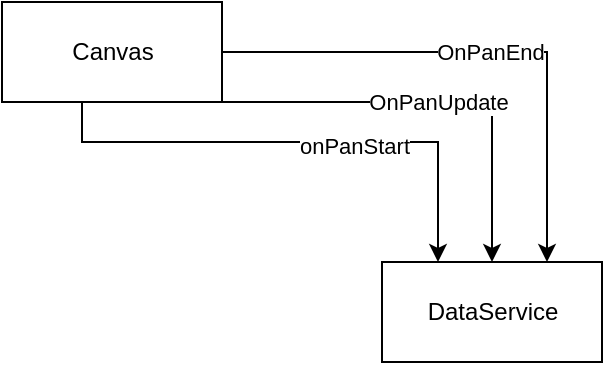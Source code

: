 <mxfile version="18.2.0" type="device"><diagram id="kt-UVmCBmM6dSBSFrkWE" name="Page-1"><mxGraphModel dx="395" dy="218" grid="1" gridSize="10" guides="1" tooltips="1" connect="1" arrows="1" fold="1" page="1" pageScale="1" pageWidth="827" pageHeight="1169" math="0" shadow="0"><root><mxCell id="0"/><mxCell id="1" parent="0"/><mxCell id="VSgm-Kks6GTRQxe7LTGg-3" style="edgeStyle=orthogonalEdgeStyle;rounded=0;orthogonalLoop=1;jettySize=auto;html=1;entryX=0.25;entryY=0;entryDx=0;entryDy=0;" edge="1" parent="1" source="VSgm-Kks6GTRQxe7LTGg-1" target="VSgm-Kks6GTRQxe7LTGg-2"><mxGeometry relative="1" as="geometry"><Array as="points"><mxPoint x="160" y="180"/><mxPoint x="338" y="180"/><mxPoint x="338" y="240"/></Array></mxGeometry></mxCell><mxCell id="VSgm-Kks6GTRQxe7LTGg-4" value="onPanStart" style="edgeLabel;html=1;align=center;verticalAlign=middle;resizable=0;points=[];" vertex="1" connectable="0" parent="VSgm-Kks6GTRQxe7LTGg-3"><mxGeometry x="0.208" y="-2" relative="1" as="geometry"><mxPoint as="offset"/></mxGeometry></mxCell><mxCell id="VSgm-Kks6GTRQxe7LTGg-5" value="OnPanUpdate" style="edgeStyle=orthogonalEdgeStyle;rounded=0;orthogonalLoop=1;jettySize=auto;html=1;entryX=0.5;entryY=0;entryDx=0;entryDy=0;" edge="1" parent="1" source="VSgm-Kks6GTRQxe7LTGg-1" target="VSgm-Kks6GTRQxe7LTGg-2"><mxGeometry relative="1" as="geometry"><mxPoint x="330" y="200" as="targetPoint"/><Array as="points"><mxPoint x="365" y="160"/></Array></mxGeometry></mxCell><mxCell id="VSgm-Kks6GTRQxe7LTGg-6" value="OnPanEnd" style="edgeStyle=orthogonalEdgeStyle;rounded=0;orthogonalLoop=1;jettySize=auto;html=1;entryX=0.75;entryY=0;entryDx=0;entryDy=0;" edge="1" parent="1" source="VSgm-Kks6GTRQxe7LTGg-1" target="VSgm-Kks6GTRQxe7LTGg-2"><mxGeometry relative="1" as="geometry"/></mxCell><mxCell id="VSgm-Kks6GTRQxe7LTGg-1" value="Canvas" style="html=1;" vertex="1" parent="1"><mxGeometry x="120" y="110" width="110" height="50" as="geometry"/></mxCell><mxCell id="VSgm-Kks6GTRQxe7LTGg-2" value="DataService" style="html=1;" vertex="1" parent="1"><mxGeometry x="310" y="240" width="110" height="50" as="geometry"/></mxCell></root></mxGraphModel></diagram></mxfile>